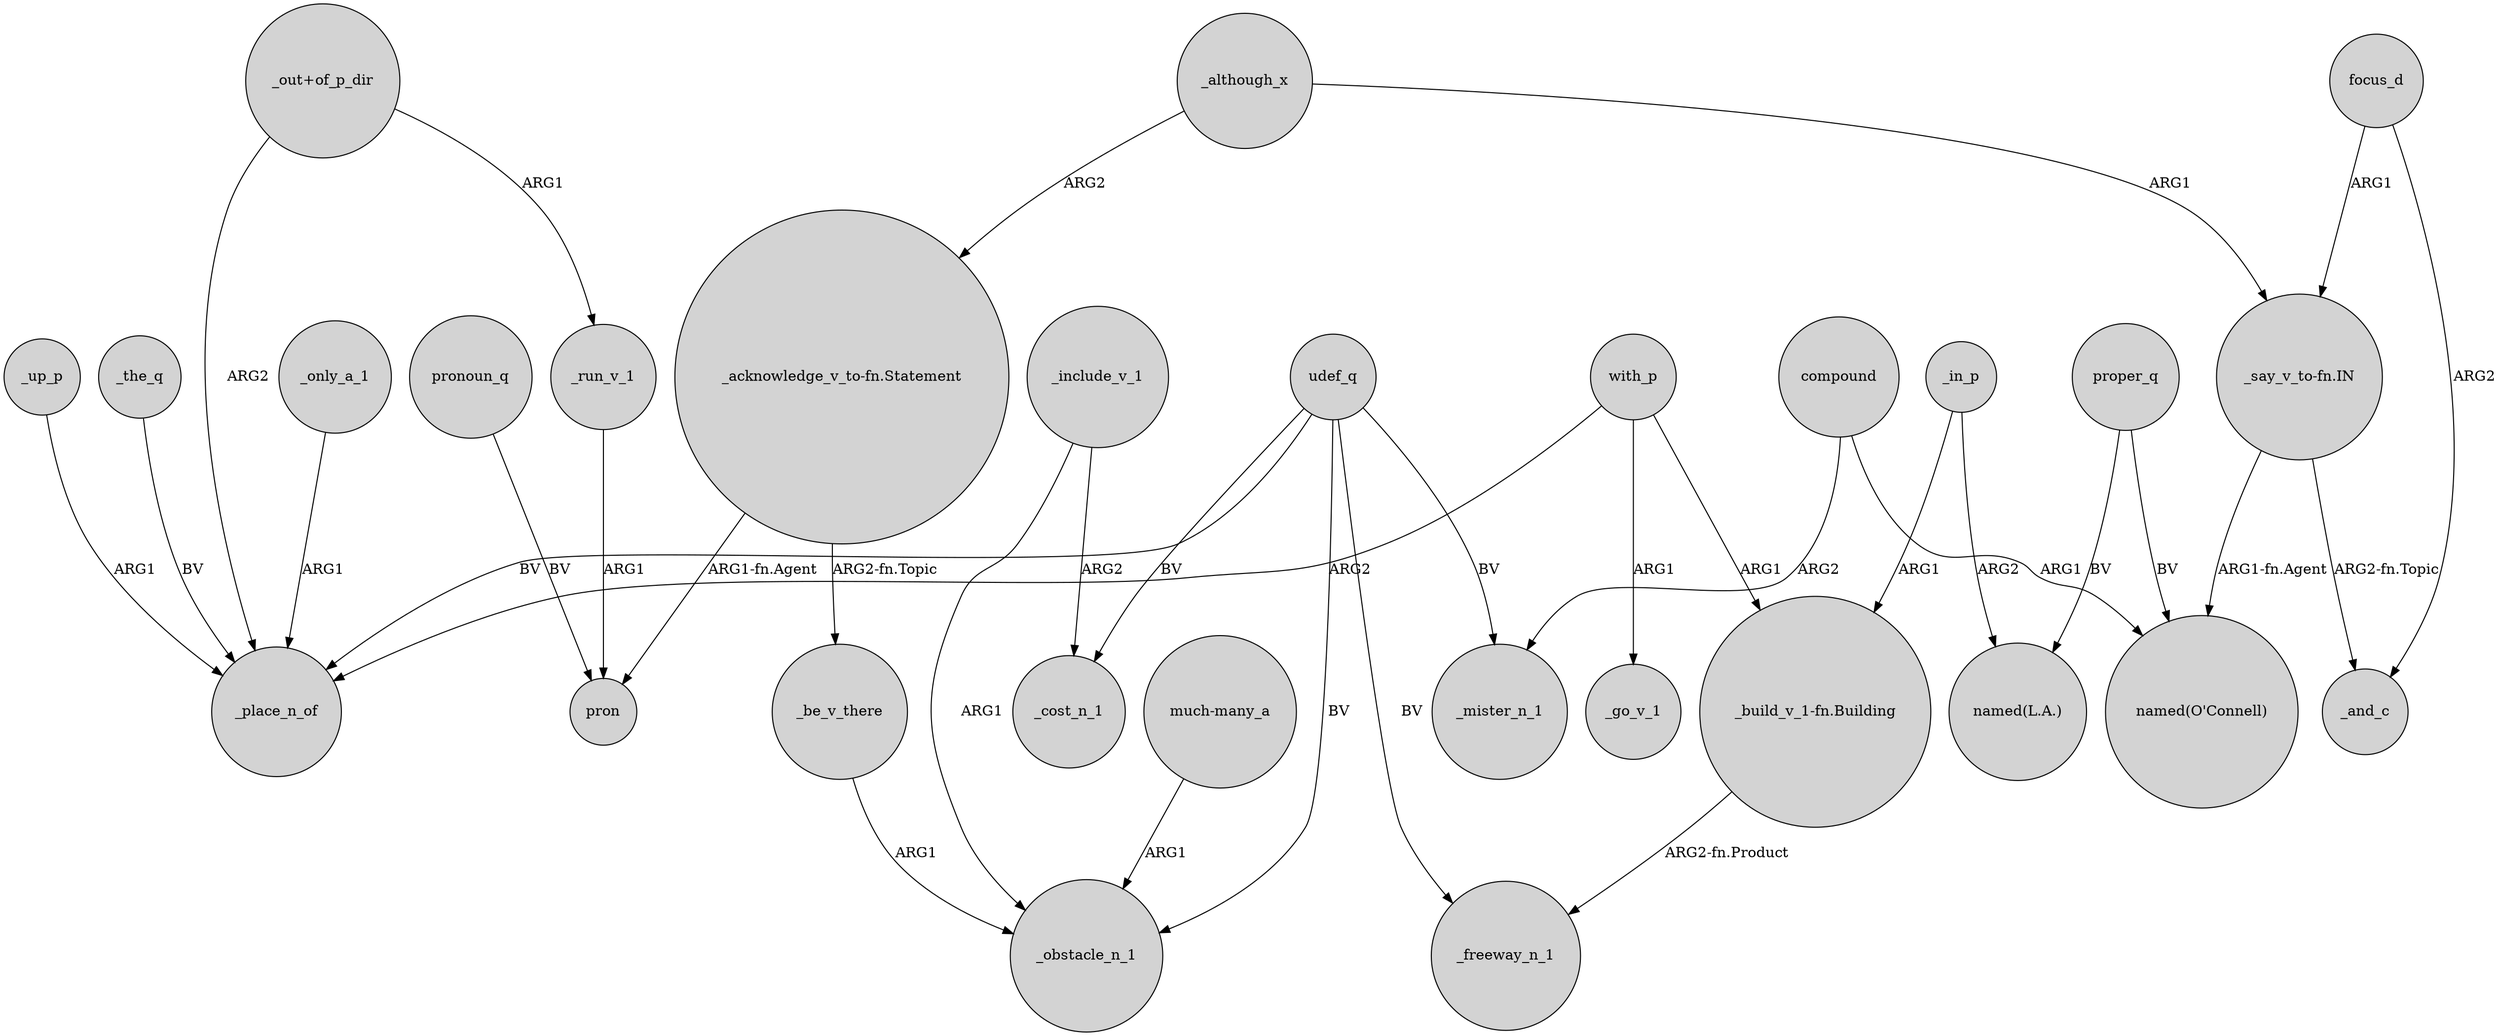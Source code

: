 digraph {
	node [shape=circle style=filled]
	_the_q -> _place_n_of [label=BV]
	"_out+of_p_dir" -> _run_v_1 [label=ARG1]
	with_p -> _go_v_1 [label=ARG1]
	"_acknowledge_v_to-fn.Statement" -> pron [label="ARG1-fn.Agent"]
	udef_q -> _obstacle_n_1 [label=BV]
	proper_q -> "named(O'Connell)" [label=BV]
	with_p -> "_build_v_1-fn.Building" [label=ARG1]
	"_out+of_p_dir" -> _place_n_of [label=ARG2]
	"much-many_a" -> _obstacle_n_1 [label=ARG1]
	compound -> _mister_n_1 [label=ARG2]
	_run_v_1 -> pron [label=ARG1]
	with_p -> _place_n_of [label=ARG2]
	_include_v_1 -> _cost_n_1 [label=ARG2]
	udef_q -> _mister_n_1 [label=BV]
	_in_p -> "_build_v_1-fn.Building" [label=ARG1]
	_although_x -> "_say_v_to-fn.IN" [label=ARG1]
	_only_a_1 -> _place_n_of [label=ARG1]
	udef_q -> _cost_n_1 [label=BV]
	proper_q -> "named(L.A.)" [label=BV]
	"_acknowledge_v_to-fn.Statement" -> _be_v_there [label="ARG2-fn.Topic"]
	focus_d -> _and_c [label=ARG2]
	pronoun_q -> pron [label=BV]
	"_build_v_1-fn.Building" -> _freeway_n_1 [label="ARG2-fn.Product"]
	"_say_v_to-fn.IN" -> _and_c [label="ARG2-fn.Topic"]
	_up_p -> _place_n_of [label=ARG1]
	"_say_v_to-fn.IN" -> "named(O'Connell)" [label="ARG1-fn.Agent"]
	_include_v_1 -> _obstacle_n_1 [label=ARG1]
	_in_p -> "named(L.A.)" [label=ARG2]
	udef_q -> _place_n_of [label=BV]
	_although_x -> "_acknowledge_v_to-fn.Statement" [label=ARG2]
	_be_v_there -> _obstacle_n_1 [label=ARG1]
	compound -> "named(O'Connell)" [label=ARG1]
	focus_d -> "_say_v_to-fn.IN" [label=ARG1]
	udef_q -> _freeway_n_1 [label=BV]
}
